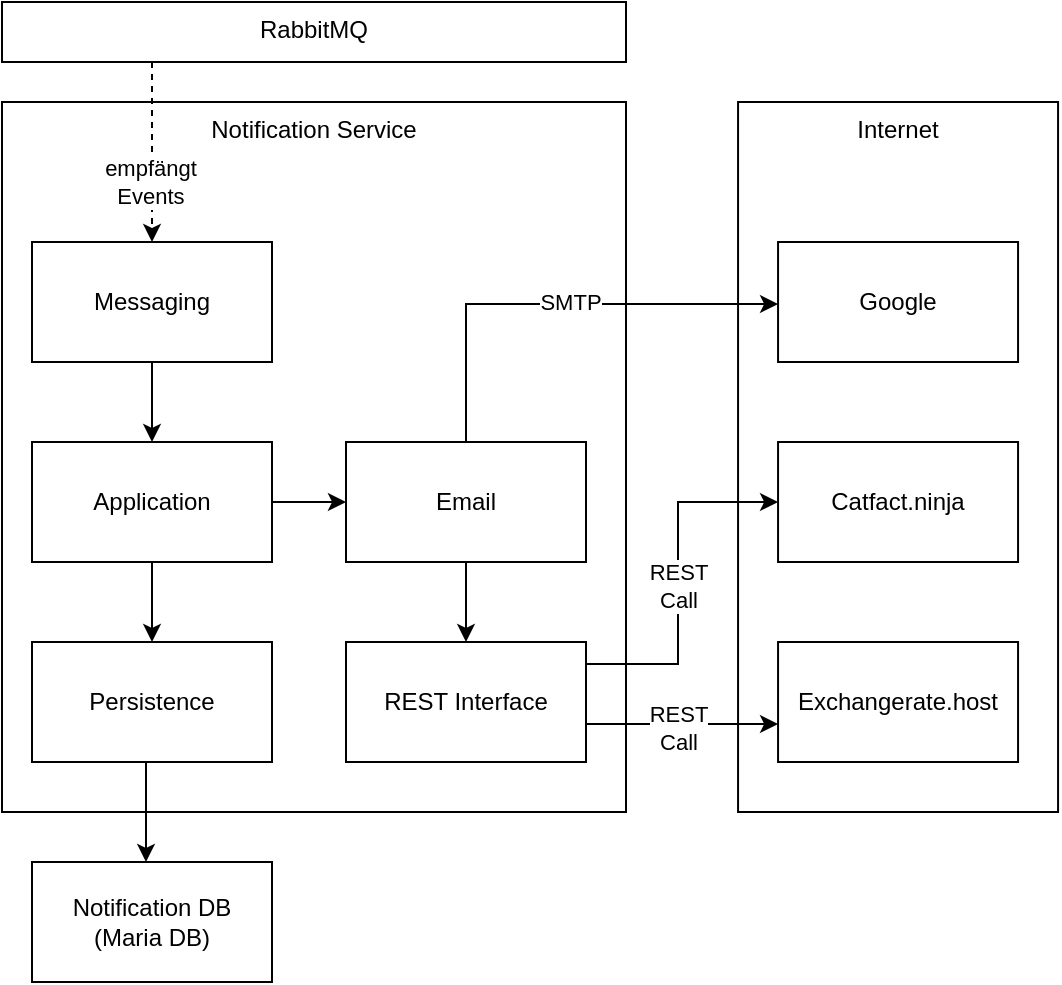 <mxfile version="21.4.0" type="device">
  <diagram name="Seite-1" id="xlPsQYrI_HjPANMxHYk3">
    <mxGraphModel dx="989" dy="582" grid="1" gridSize="10" guides="1" tooltips="1" connect="1" arrows="1" fold="1" page="1" pageScale="1" pageWidth="827" pageHeight="1169" math="0" shadow="0">
      <root>
        <mxCell id="0" />
        <mxCell id="1" parent="0" />
        <mxCell id="pe4ENOUdJ-XwAnKW9O-d-1" value="Internet" style="rounded=0;whiteSpace=wrap;html=1;horizontal=1;verticalAlign=top;" vertex="1" parent="1">
          <mxGeometry x="540.03" y="389" width="160" height="355" as="geometry" />
        </mxCell>
        <mxCell id="P9M8kDJ3JMnD4vzWrmpn-1" value="Notification Service" style="rounded=0;whiteSpace=wrap;html=1;horizontal=1;verticalAlign=top;" parent="1" vertex="1">
          <mxGeometry x="172" y="389" width="312" height="355" as="geometry" />
        </mxCell>
        <mxCell id="DVaE1oBnyga-HViLwpUu-9" style="edgeStyle=orthogonalEdgeStyle;rounded=0;orthogonalLoop=1;jettySize=auto;html=1;" parent="1" source="DVaE1oBnyga-HViLwpUu-1" target="DVaE1oBnyga-HViLwpUu-3" edge="1">
          <mxGeometry relative="1" as="geometry" />
        </mxCell>
        <mxCell id="DVaE1oBnyga-HViLwpUu-1" value="Messaging" style="rounded=0;whiteSpace=wrap;html=1;" parent="1" vertex="1">
          <mxGeometry x="187" y="459" width="120" height="60" as="geometry" />
        </mxCell>
        <mxCell id="DVaE1oBnyga-HViLwpUu-10" style="edgeStyle=orthogonalEdgeStyle;rounded=0;orthogonalLoop=1;jettySize=auto;html=1;" parent="1" source="DVaE1oBnyga-HViLwpUu-3" target="DVaE1oBnyga-HViLwpUu-4" edge="1">
          <mxGeometry relative="1" as="geometry" />
        </mxCell>
        <mxCell id="DVaE1oBnyga-HViLwpUu-11" style="edgeStyle=orthogonalEdgeStyle;rounded=0;orthogonalLoop=1;jettySize=auto;html=1;entryX=0;entryY=0.5;entryDx=0;entryDy=0;" parent="1" source="DVaE1oBnyga-HViLwpUu-3" target="DVaE1oBnyga-HViLwpUu-8" edge="1">
          <mxGeometry relative="1" as="geometry" />
        </mxCell>
        <mxCell id="DVaE1oBnyga-HViLwpUu-3" value="Application" style="rounded=0;whiteSpace=wrap;html=1;" parent="1" vertex="1">
          <mxGeometry x="187" y="559" width="120" height="60" as="geometry" />
        </mxCell>
        <mxCell id="DVaE1oBnyga-HViLwpUu-7" style="edgeStyle=orthogonalEdgeStyle;rounded=0;orthogonalLoop=1;jettySize=auto;html=1;" parent="1" source="DVaE1oBnyga-HViLwpUu-4" target="DVaE1oBnyga-HViLwpUu-5" edge="1">
          <mxGeometry relative="1" as="geometry">
            <Array as="points">
              <mxPoint x="244" y="749" />
              <mxPoint x="244" y="749" />
            </Array>
          </mxGeometry>
        </mxCell>
        <mxCell id="DVaE1oBnyga-HViLwpUu-4" value="Persistence" style="rounded=0;whiteSpace=wrap;html=1;" parent="1" vertex="1">
          <mxGeometry x="187" y="659" width="120" height="60" as="geometry" />
        </mxCell>
        <mxCell id="DVaE1oBnyga-HViLwpUu-5" value="Notification DB&lt;br&gt;(Maria DB)" style="rounded=0;whiteSpace=wrap;html=1;" parent="1" vertex="1">
          <mxGeometry x="187" y="769" width="120" height="60" as="geometry" />
        </mxCell>
        <mxCell id="pe4ENOUdJ-XwAnKW9O-d-4" value="" style="edgeStyle=orthogonalEdgeStyle;rounded=0;orthogonalLoop=1;jettySize=auto;html=1;" edge="1" parent="1" source="DVaE1oBnyga-HViLwpUu-8" target="pe4ENOUdJ-XwAnKW9O-d-3">
          <mxGeometry relative="1" as="geometry" />
        </mxCell>
        <mxCell id="pe4ENOUdJ-XwAnKW9O-d-6" style="edgeStyle=orthogonalEdgeStyle;rounded=0;orthogonalLoop=1;jettySize=auto;html=1;" edge="1" parent="1" source="DVaE1oBnyga-HViLwpUu-8" target="pe4ENOUdJ-XwAnKW9O-d-2">
          <mxGeometry relative="1" as="geometry">
            <Array as="points">
              <mxPoint x="404" y="490" />
            </Array>
          </mxGeometry>
        </mxCell>
        <mxCell id="pe4ENOUdJ-XwAnKW9O-d-11" value="SMTP" style="edgeLabel;html=1;align=center;verticalAlign=middle;resizable=0;points=[];" vertex="1" connectable="0" parent="pe4ENOUdJ-XwAnKW9O-d-6">
          <mxGeometry x="0.589" relative="1" as="geometry">
            <mxPoint x="-58" y="-1" as="offset" />
          </mxGeometry>
        </mxCell>
        <mxCell id="DVaE1oBnyga-HViLwpUu-8" value="Email" style="rounded=0;whiteSpace=wrap;html=1;" parent="1" vertex="1">
          <mxGeometry x="344" y="559" width="120" height="60" as="geometry" />
        </mxCell>
        <mxCell id="DVaE1oBnyga-HViLwpUu-14" style="edgeStyle=orthogonalEdgeStyle;rounded=0;orthogonalLoop=1;jettySize=auto;html=1;dashed=1;" parent="1" source="DVaE1oBnyga-HViLwpUu-12" target="DVaE1oBnyga-HViLwpUu-1" edge="1">
          <mxGeometry relative="1" as="geometry">
            <Array as="points">
              <mxPoint x="247" y="410" />
              <mxPoint x="247" y="410" />
            </Array>
          </mxGeometry>
        </mxCell>
        <mxCell id="DVaE1oBnyga-HViLwpUu-18" value="empfängt&lt;br&gt;Events" style="edgeLabel;html=1;align=center;verticalAlign=middle;resizable=0;points=[];" parent="DVaE1oBnyga-HViLwpUu-14" vertex="1" connectable="0">
          <mxGeometry x="-0.289" y="-1" relative="1" as="geometry">
            <mxPoint y="28" as="offset" />
          </mxGeometry>
        </mxCell>
        <mxCell id="DVaE1oBnyga-HViLwpUu-12" value="RabbitMQ&lt;br&gt;" style="rounded=0;whiteSpace=wrap;html=1;horizontal=1;verticalAlign=top;" parent="1" vertex="1">
          <mxGeometry x="172" y="339" width="312" height="30" as="geometry" />
        </mxCell>
        <mxCell id="pe4ENOUdJ-XwAnKW9O-d-2" value="Google" style="rounded=0;whiteSpace=wrap;html=1;" vertex="1" parent="1">
          <mxGeometry x="560.03" y="459" width="120" height="60" as="geometry" />
        </mxCell>
        <mxCell id="pe4ENOUdJ-XwAnKW9O-d-9" style="edgeStyle=orthogonalEdgeStyle;rounded=0;orthogonalLoop=1;jettySize=auto;html=1;entryX=0;entryY=0.5;entryDx=0;entryDy=0;" edge="1" parent="1" source="pe4ENOUdJ-XwAnKW9O-d-3" target="pe4ENOUdJ-XwAnKW9O-d-7">
          <mxGeometry relative="1" as="geometry">
            <Array as="points">
              <mxPoint x="510" y="670" />
              <mxPoint x="510" y="589" />
            </Array>
          </mxGeometry>
        </mxCell>
        <mxCell id="pe4ENOUdJ-XwAnKW9O-d-12" value="REST&lt;br&gt;Call" style="edgeLabel;html=1;align=center;verticalAlign=middle;resizable=0;points=[];" vertex="1" connectable="0" parent="pe4ENOUdJ-XwAnKW9O-d-9">
          <mxGeometry x="-0.169" relative="1" as="geometry">
            <mxPoint y="-12" as="offset" />
          </mxGeometry>
        </mxCell>
        <mxCell id="pe4ENOUdJ-XwAnKW9O-d-10" style="edgeStyle=orthogonalEdgeStyle;rounded=0;orthogonalLoop=1;jettySize=auto;html=1;" edge="1" parent="1" source="pe4ENOUdJ-XwAnKW9O-d-3" target="pe4ENOUdJ-XwAnKW9O-d-8">
          <mxGeometry relative="1" as="geometry">
            <Array as="points">
              <mxPoint x="490" y="700" />
              <mxPoint x="490" y="700" />
            </Array>
          </mxGeometry>
        </mxCell>
        <mxCell id="pe4ENOUdJ-XwAnKW9O-d-13" value="REST&lt;br&gt;Call" style="edgeLabel;html=1;align=center;verticalAlign=middle;resizable=0;points=[];" vertex="1" connectable="0" parent="pe4ENOUdJ-XwAnKW9O-d-10">
          <mxGeometry x="0.223" y="-2" relative="1" as="geometry">
            <mxPoint x="-13" as="offset" />
          </mxGeometry>
        </mxCell>
        <mxCell id="pe4ENOUdJ-XwAnKW9O-d-3" value="REST Interface" style="rounded=0;whiteSpace=wrap;html=1;" vertex="1" parent="1">
          <mxGeometry x="344" y="659" width="120" height="60" as="geometry" />
        </mxCell>
        <mxCell id="pe4ENOUdJ-XwAnKW9O-d-7" value="Catfact.ninja" style="rounded=0;whiteSpace=wrap;html=1;" vertex="1" parent="1">
          <mxGeometry x="560.03" y="559" width="120" height="60" as="geometry" />
        </mxCell>
        <mxCell id="pe4ENOUdJ-XwAnKW9O-d-8" value="Exchangerate.host" style="rounded=0;whiteSpace=wrap;html=1;" vertex="1" parent="1">
          <mxGeometry x="560.03" y="659" width="120" height="60" as="geometry" />
        </mxCell>
      </root>
    </mxGraphModel>
  </diagram>
</mxfile>
